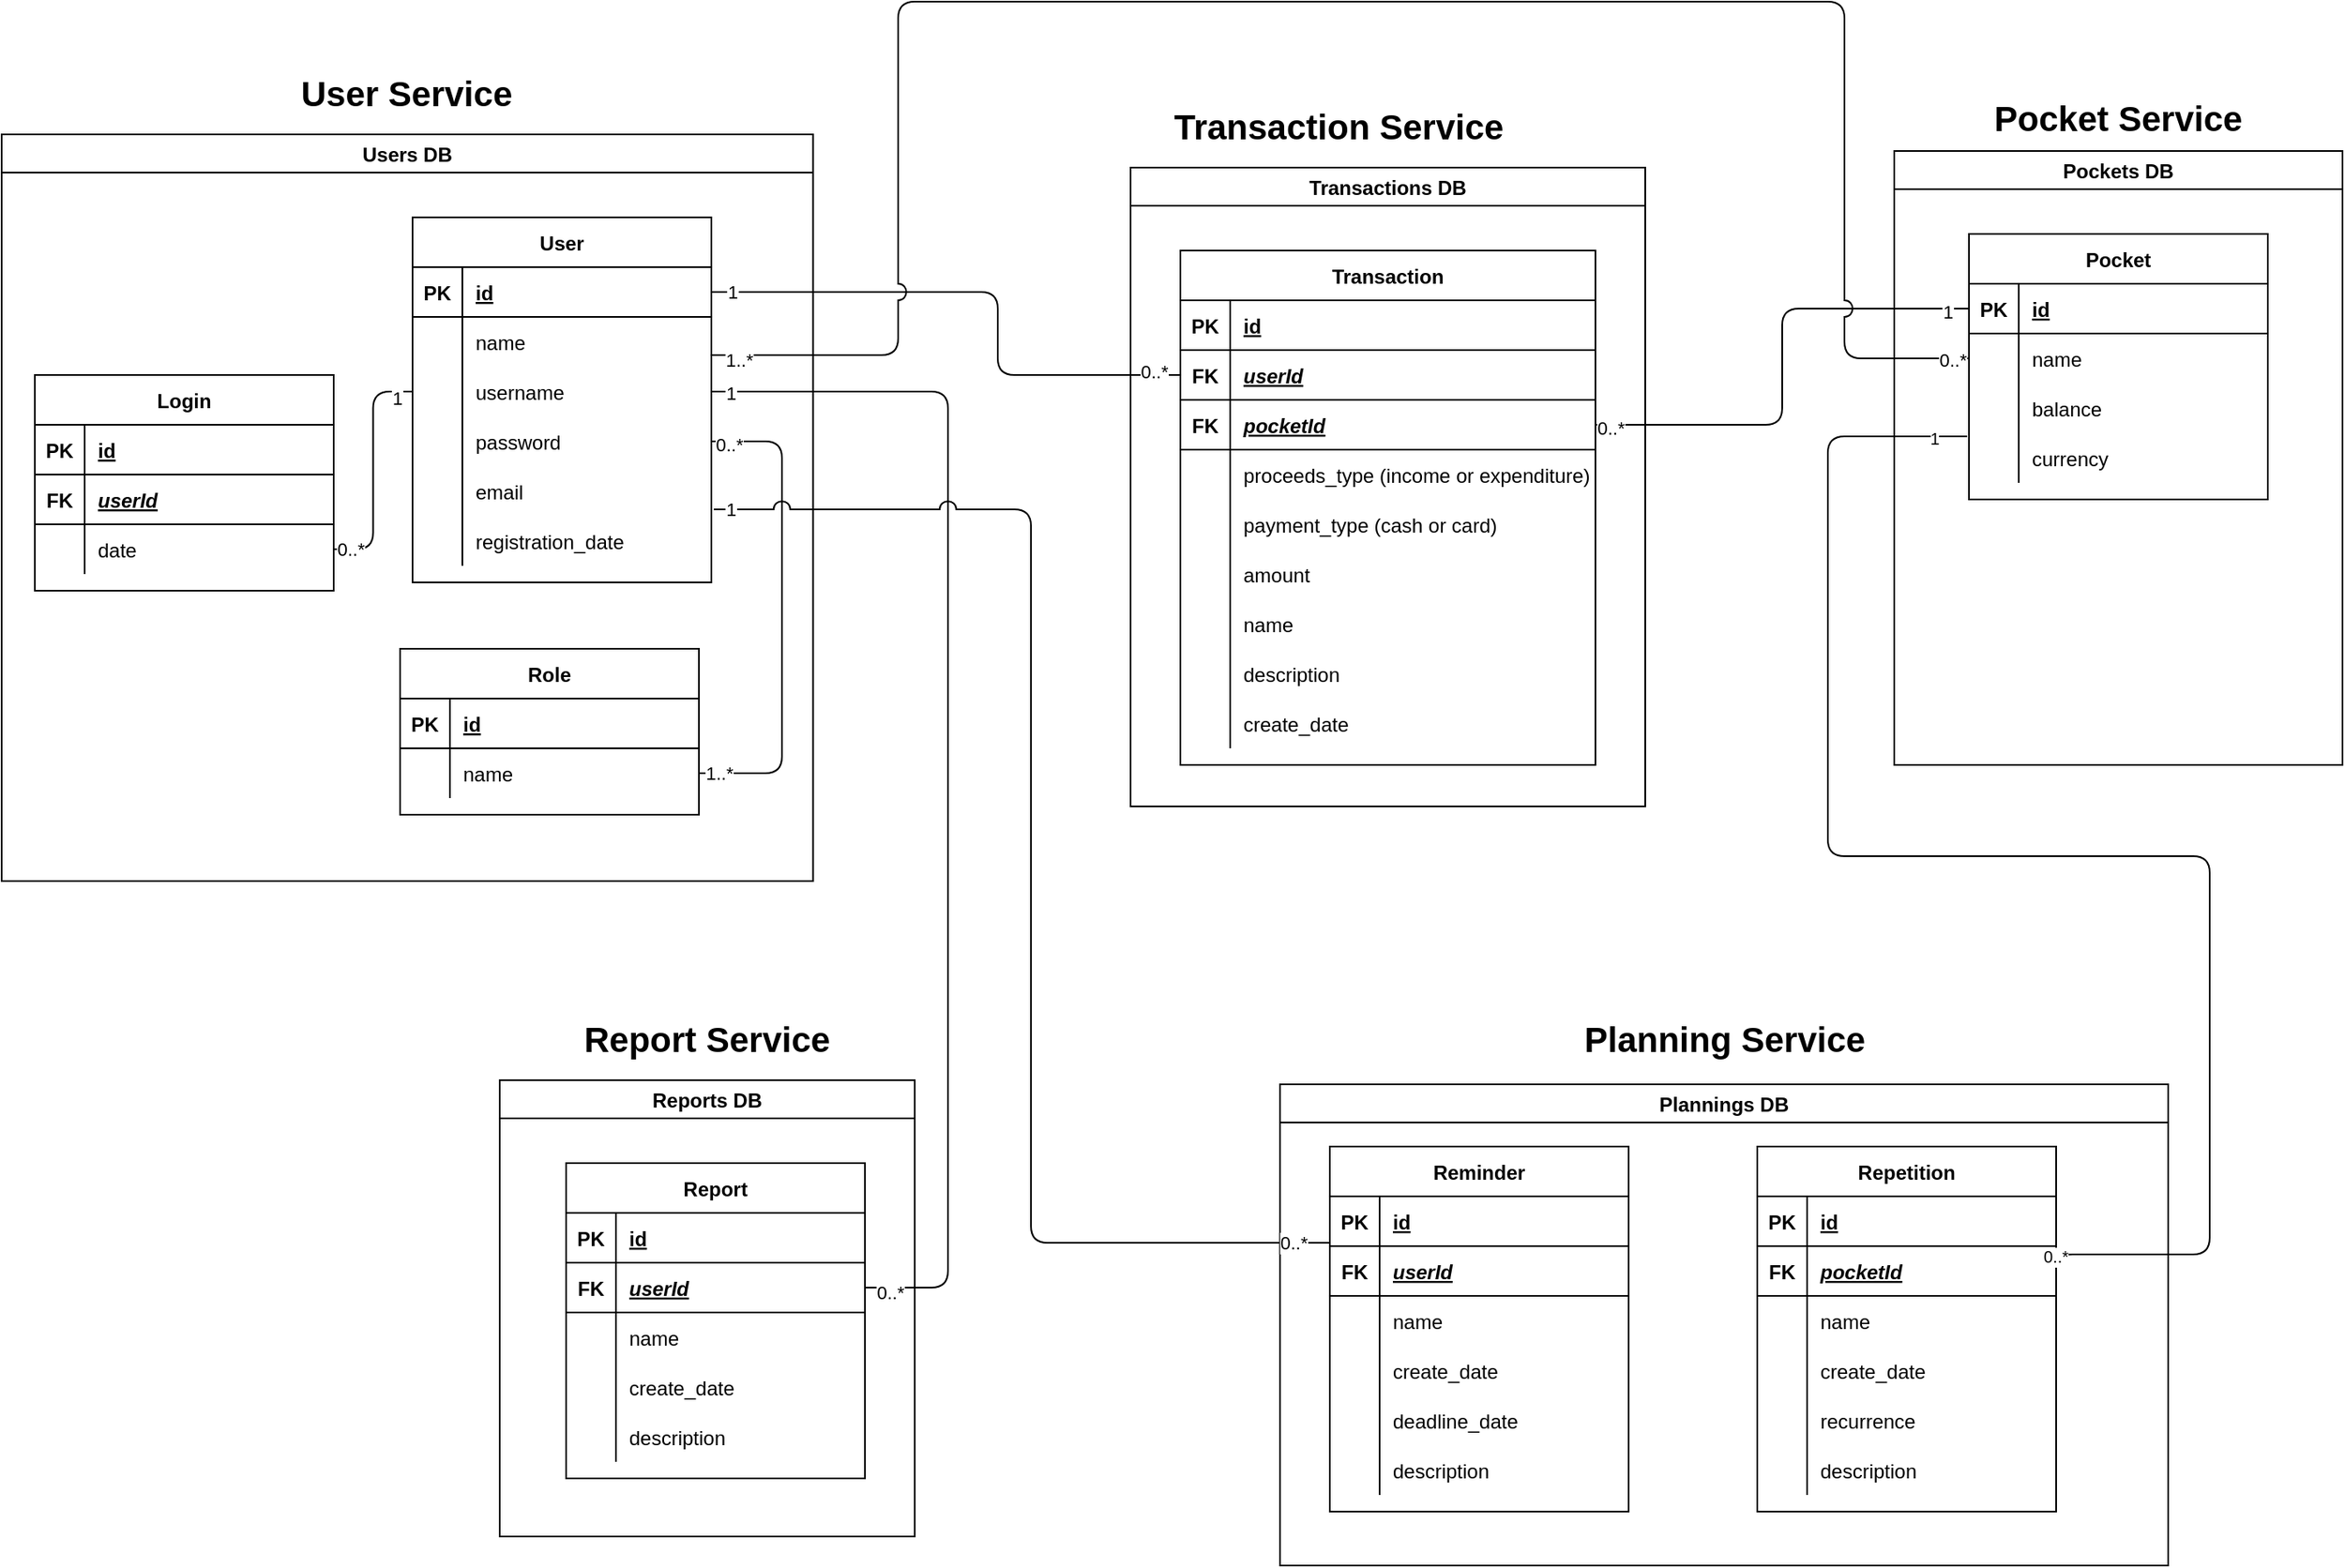 <mxfile version="14.6.13" type="device"><diagram id="Ny-H4_cbtCI6miQQvlHN" name="Page-1"><mxGraphModel dx="1422" dy="794" grid="1" gridSize="10" guides="1" tooltips="1" connect="1" arrows="1" fold="1" page="1" pageScale="1" pageWidth="1500" pageHeight="1169" math="0" shadow="0"><root><mxCell id="0"/><mxCell id="1" parent="0"/><mxCell id="x8XC72IDpbSKFg_d70Hb-109" value="Plannings DB" style="swimlane;fillColor=none;" vertex="1" parent="1"><mxGeometry x="810" y="717.5" width="535" height="290" as="geometry"/></mxCell><mxCell id="x8XC72IDpbSKFg_d70Hb-57" value="Reminder" style="shape=table;startSize=30;container=1;collapsible=1;childLayout=tableLayout;fixedRows=1;rowLines=0;fontStyle=1;align=center;resizeLast=1;flipH=1;" vertex="1" parent="x8XC72IDpbSKFg_d70Hb-109"><mxGeometry x="30" y="37.5" width="180" height="220" as="geometry"><mxRectangle x="320" y="330" width="60" height="30" as="alternateBounds"/></mxGeometry></mxCell><mxCell id="x8XC72IDpbSKFg_d70Hb-58" value="" style="shape=partialRectangle;collapsible=0;dropTarget=0;pointerEvents=0;fillColor=none;top=0;left=0;bottom=1;right=0;points=[[0,0.5],[1,0.5]];portConstraint=eastwest;" vertex="1" parent="x8XC72IDpbSKFg_d70Hb-57"><mxGeometry y="30" width="180" height="30" as="geometry"/></mxCell><mxCell id="x8XC72IDpbSKFg_d70Hb-59" value="PK" style="shape=partialRectangle;connectable=0;fillColor=none;top=0;left=0;bottom=0;right=0;fontStyle=1;overflow=hidden;" vertex="1" parent="x8XC72IDpbSKFg_d70Hb-58"><mxGeometry width="30" height="30" as="geometry"/></mxCell><mxCell id="x8XC72IDpbSKFg_d70Hb-60" value="id" style="shape=partialRectangle;connectable=0;fillColor=none;top=0;left=0;bottom=0;right=0;align=left;spacingLeft=6;fontStyle=5;overflow=hidden;" vertex="1" parent="x8XC72IDpbSKFg_d70Hb-58"><mxGeometry x="30" width="150" height="30" as="geometry"/></mxCell><mxCell id="x8XC72IDpbSKFg_d70Hb-191" value="" style="shape=partialRectangle;collapsible=0;dropTarget=0;pointerEvents=0;fillColor=none;top=0;left=0;bottom=1;right=0;points=[[0,0.5],[1,0.5]];portConstraint=eastwest;" vertex="1" parent="x8XC72IDpbSKFg_d70Hb-57"><mxGeometry y="60" width="180" height="30" as="geometry"/></mxCell><mxCell id="x8XC72IDpbSKFg_d70Hb-192" value="FK" style="shape=partialRectangle;connectable=0;fillColor=none;top=0;left=0;bottom=0;right=0;fontStyle=1;overflow=hidden;" vertex="1" parent="x8XC72IDpbSKFg_d70Hb-191"><mxGeometry width="30" height="30" as="geometry"/></mxCell><mxCell id="x8XC72IDpbSKFg_d70Hb-193" value="userId" style="shape=partialRectangle;connectable=0;fillColor=none;top=0;left=0;bottom=0;right=0;align=left;spacingLeft=6;fontStyle=7;overflow=hidden;" vertex="1" parent="x8XC72IDpbSKFg_d70Hb-191"><mxGeometry x="30" width="150" height="30" as="geometry"/></mxCell><mxCell id="x8XC72IDpbSKFg_d70Hb-61" value="" style="shape=partialRectangle;collapsible=0;dropTarget=0;pointerEvents=0;fillColor=none;top=0;left=0;bottom=0;right=0;points=[[0,0.5],[1,0.5]];portConstraint=eastwest;" vertex="1" parent="x8XC72IDpbSKFg_d70Hb-57"><mxGeometry y="90" width="180" height="30" as="geometry"/></mxCell><mxCell id="x8XC72IDpbSKFg_d70Hb-62" value="" style="shape=partialRectangle;connectable=0;fillColor=none;top=0;left=0;bottom=0;right=0;editable=1;overflow=hidden;" vertex="1" parent="x8XC72IDpbSKFg_d70Hb-61"><mxGeometry width="30" height="30" as="geometry"/></mxCell><mxCell id="x8XC72IDpbSKFg_d70Hb-63" value="name" style="shape=partialRectangle;connectable=0;fillColor=none;top=0;left=0;bottom=0;right=0;align=left;spacingLeft=6;overflow=hidden;" vertex="1" parent="x8XC72IDpbSKFg_d70Hb-61"><mxGeometry x="30" width="150" height="30" as="geometry"/></mxCell><mxCell id="x8XC72IDpbSKFg_d70Hb-64" value="" style="shape=partialRectangle;collapsible=0;dropTarget=0;pointerEvents=0;fillColor=none;top=0;left=0;bottom=0;right=0;points=[[0,0.5],[1,0.5]];portConstraint=eastwest;" vertex="1" parent="x8XC72IDpbSKFg_d70Hb-57"><mxGeometry y="120" width="180" height="30" as="geometry"/></mxCell><mxCell id="x8XC72IDpbSKFg_d70Hb-65" value="" style="shape=partialRectangle;connectable=0;fillColor=none;top=0;left=0;bottom=0;right=0;editable=1;overflow=hidden;" vertex="1" parent="x8XC72IDpbSKFg_d70Hb-64"><mxGeometry width="30" height="30" as="geometry"/></mxCell><mxCell id="x8XC72IDpbSKFg_d70Hb-66" value="create_date" style="shape=partialRectangle;connectable=0;fillColor=none;top=0;left=0;bottom=0;right=0;align=left;spacingLeft=6;overflow=hidden;" vertex="1" parent="x8XC72IDpbSKFg_d70Hb-64"><mxGeometry x="30" width="150" height="30" as="geometry"/></mxCell><mxCell id="x8XC72IDpbSKFg_d70Hb-67" value="" style="shape=partialRectangle;collapsible=0;dropTarget=0;pointerEvents=0;fillColor=none;top=0;left=0;bottom=0;right=0;points=[[0,0.5],[1,0.5]];portConstraint=eastwest;" vertex="1" parent="x8XC72IDpbSKFg_d70Hb-57"><mxGeometry y="150" width="180" height="30" as="geometry"/></mxCell><mxCell id="x8XC72IDpbSKFg_d70Hb-68" value="" style="shape=partialRectangle;connectable=0;fillColor=none;top=0;left=0;bottom=0;right=0;editable=1;overflow=hidden;" vertex="1" parent="x8XC72IDpbSKFg_d70Hb-67"><mxGeometry width="30" height="30" as="geometry"/></mxCell><mxCell id="x8XC72IDpbSKFg_d70Hb-69" value="deadline_date" style="shape=partialRectangle;connectable=0;fillColor=none;top=0;left=0;bottom=0;right=0;align=left;spacingLeft=6;overflow=hidden;" vertex="1" parent="x8XC72IDpbSKFg_d70Hb-67"><mxGeometry x="30" width="150" height="30" as="geometry"/></mxCell><mxCell id="x8XC72IDpbSKFg_d70Hb-197" value="" style="shape=partialRectangle;collapsible=0;dropTarget=0;pointerEvents=0;fillColor=none;top=0;left=0;bottom=0;right=0;points=[[0,0.5],[1,0.5]];portConstraint=eastwest;" vertex="1" parent="x8XC72IDpbSKFg_d70Hb-57"><mxGeometry y="180" width="180" height="30" as="geometry"/></mxCell><mxCell id="x8XC72IDpbSKFg_d70Hb-198" value="" style="shape=partialRectangle;connectable=0;fillColor=none;top=0;left=0;bottom=0;right=0;editable=1;overflow=hidden;" vertex="1" parent="x8XC72IDpbSKFg_d70Hb-197"><mxGeometry width="30" height="30" as="geometry"/></mxCell><mxCell id="x8XC72IDpbSKFg_d70Hb-199" value="description" style="shape=partialRectangle;connectable=0;fillColor=none;top=0;left=0;bottom=0;right=0;align=left;spacingLeft=6;overflow=hidden;" vertex="1" parent="x8XC72IDpbSKFg_d70Hb-197"><mxGeometry x="30" width="150" height="30" as="geometry"/></mxCell><mxCell id="x8XC72IDpbSKFg_d70Hb-212" value="Repetition" style="shape=table;startSize=30;container=1;collapsible=1;childLayout=tableLayout;fixedRows=1;rowLines=0;fontStyle=1;align=center;resizeLast=1;flipH=1;" vertex="1" parent="x8XC72IDpbSKFg_d70Hb-109"><mxGeometry x="287.5" y="37.5" width="180" height="220" as="geometry"><mxRectangle x="320" y="330" width="60" height="30" as="alternateBounds"/></mxGeometry></mxCell><mxCell id="x8XC72IDpbSKFg_d70Hb-213" value="" style="shape=partialRectangle;collapsible=0;dropTarget=0;pointerEvents=0;fillColor=none;top=0;left=0;bottom=1;right=0;points=[[0,0.5],[1,0.5]];portConstraint=eastwest;" vertex="1" parent="x8XC72IDpbSKFg_d70Hb-212"><mxGeometry y="30" width="180" height="30" as="geometry"/></mxCell><mxCell id="x8XC72IDpbSKFg_d70Hb-214" value="PK" style="shape=partialRectangle;connectable=0;fillColor=none;top=0;left=0;bottom=0;right=0;fontStyle=1;overflow=hidden;" vertex="1" parent="x8XC72IDpbSKFg_d70Hb-213"><mxGeometry width="30" height="30" as="geometry"/></mxCell><mxCell id="x8XC72IDpbSKFg_d70Hb-215" value="id" style="shape=partialRectangle;connectable=0;fillColor=none;top=0;left=0;bottom=0;right=0;align=left;spacingLeft=6;fontStyle=5;overflow=hidden;" vertex="1" parent="x8XC72IDpbSKFg_d70Hb-213"><mxGeometry x="30" width="150" height="30" as="geometry"/></mxCell><mxCell id="x8XC72IDpbSKFg_d70Hb-216" value="" style="shape=partialRectangle;collapsible=0;dropTarget=0;pointerEvents=0;fillColor=none;top=0;left=0;bottom=1;right=0;points=[[0,0.5],[1,0.5]];portConstraint=eastwest;" vertex="1" parent="x8XC72IDpbSKFg_d70Hb-212"><mxGeometry y="60" width="180" height="30" as="geometry"/></mxCell><mxCell id="x8XC72IDpbSKFg_d70Hb-217" value="FK" style="shape=partialRectangle;connectable=0;fillColor=none;top=0;left=0;bottom=0;right=0;fontStyle=1;overflow=hidden;" vertex="1" parent="x8XC72IDpbSKFg_d70Hb-216"><mxGeometry width="30" height="30" as="geometry"/></mxCell><mxCell id="x8XC72IDpbSKFg_d70Hb-218" value="pocketId" style="shape=partialRectangle;connectable=0;fillColor=none;top=0;left=0;bottom=0;right=0;align=left;spacingLeft=6;fontStyle=7;overflow=hidden;" vertex="1" parent="x8XC72IDpbSKFg_d70Hb-216"><mxGeometry x="30" width="150" height="30" as="geometry"/></mxCell><mxCell id="x8XC72IDpbSKFg_d70Hb-219" value="" style="shape=partialRectangle;collapsible=0;dropTarget=0;pointerEvents=0;fillColor=none;top=0;left=0;bottom=0;right=0;points=[[0,0.5],[1,0.5]];portConstraint=eastwest;" vertex="1" parent="x8XC72IDpbSKFg_d70Hb-212"><mxGeometry y="90" width="180" height="30" as="geometry"/></mxCell><mxCell id="x8XC72IDpbSKFg_d70Hb-220" value="" style="shape=partialRectangle;connectable=0;fillColor=none;top=0;left=0;bottom=0;right=0;editable=1;overflow=hidden;" vertex="1" parent="x8XC72IDpbSKFg_d70Hb-219"><mxGeometry width="30" height="30" as="geometry"/></mxCell><mxCell id="x8XC72IDpbSKFg_d70Hb-221" value="name" style="shape=partialRectangle;connectable=0;fillColor=none;top=0;left=0;bottom=0;right=0;align=left;spacingLeft=6;overflow=hidden;" vertex="1" parent="x8XC72IDpbSKFg_d70Hb-219"><mxGeometry x="30" width="150" height="30" as="geometry"/></mxCell><mxCell id="x8XC72IDpbSKFg_d70Hb-222" value="" style="shape=partialRectangle;collapsible=0;dropTarget=0;pointerEvents=0;fillColor=none;top=0;left=0;bottom=0;right=0;points=[[0,0.5],[1,0.5]];portConstraint=eastwest;" vertex="1" parent="x8XC72IDpbSKFg_d70Hb-212"><mxGeometry y="120" width="180" height="30" as="geometry"/></mxCell><mxCell id="x8XC72IDpbSKFg_d70Hb-223" value="" style="shape=partialRectangle;connectable=0;fillColor=none;top=0;left=0;bottom=0;right=0;editable=1;overflow=hidden;" vertex="1" parent="x8XC72IDpbSKFg_d70Hb-222"><mxGeometry width="30" height="30" as="geometry"/></mxCell><mxCell id="x8XC72IDpbSKFg_d70Hb-224" value="create_date" style="shape=partialRectangle;connectable=0;fillColor=none;top=0;left=0;bottom=0;right=0;align=left;spacingLeft=6;overflow=hidden;" vertex="1" parent="x8XC72IDpbSKFg_d70Hb-222"><mxGeometry x="30" width="150" height="30" as="geometry"/></mxCell><mxCell id="x8XC72IDpbSKFg_d70Hb-225" value="" style="shape=partialRectangle;collapsible=0;dropTarget=0;pointerEvents=0;fillColor=none;top=0;left=0;bottom=0;right=0;points=[[0,0.5],[1,0.5]];portConstraint=eastwest;" vertex="1" parent="x8XC72IDpbSKFg_d70Hb-212"><mxGeometry y="150" width="180" height="30" as="geometry"/></mxCell><mxCell id="x8XC72IDpbSKFg_d70Hb-226" value="" style="shape=partialRectangle;connectable=0;fillColor=none;top=0;left=0;bottom=0;right=0;editable=1;overflow=hidden;" vertex="1" parent="x8XC72IDpbSKFg_d70Hb-225"><mxGeometry width="30" height="30" as="geometry"/></mxCell><mxCell id="x8XC72IDpbSKFg_d70Hb-227" value="recurrence" style="shape=partialRectangle;connectable=0;fillColor=none;top=0;left=0;bottom=0;right=0;align=left;spacingLeft=6;overflow=hidden;" vertex="1" parent="x8XC72IDpbSKFg_d70Hb-225"><mxGeometry x="30" width="150" height="30" as="geometry"/></mxCell><mxCell id="x8XC72IDpbSKFg_d70Hb-228" value="" style="shape=partialRectangle;collapsible=0;dropTarget=0;pointerEvents=0;fillColor=none;top=0;left=0;bottom=0;right=0;points=[[0,0.5],[1,0.5]];portConstraint=eastwest;" vertex="1" parent="x8XC72IDpbSKFg_d70Hb-212"><mxGeometry y="180" width="180" height="30" as="geometry"/></mxCell><mxCell id="x8XC72IDpbSKFg_d70Hb-229" value="" style="shape=partialRectangle;connectable=0;fillColor=none;top=0;left=0;bottom=0;right=0;editable=1;overflow=hidden;" vertex="1" parent="x8XC72IDpbSKFg_d70Hb-228"><mxGeometry width="30" height="30" as="geometry"/></mxCell><mxCell id="x8XC72IDpbSKFg_d70Hb-230" value="description" style="shape=partialRectangle;connectable=0;fillColor=none;top=0;left=0;bottom=0;right=0;align=left;spacingLeft=6;overflow=hidden;" vertex="1" parent="x8XC72IDpbSKFg_d70Hb-228"><mxGeometry x="30" width="150" height="30" as="geometry"/></mxCell><mxCell id="x8XC72IDpbSKFg_d70Hb-108" value="Reports DB" style="swimlane;fillColor=none;" vertex="1" parent="1"><mxGeometry x="340" y="715" width="250" height="275" as="geometry"/></mxCell><mxCell id="x8XC72IDpbSKFg_d70Hb-107" value="Users DB" style="swimlane;startSize=23;swimlaneFillColor=none;fillColor=none;" vertex="1" parent="1"><mxGeometry x="40" y="145" width="488.75" height="450" as="geometry"/></mxCell><mxCell id="x8XC72IDpbSKFg_d70Hb-136" value="Role" style="shape=table;startSize=30;container=1;collapsible=1;childLayout=tableLayout;fixedRows=1;rowLines=0;fontStyle=1;align=center;resizeLast=1;flipH=1;" vertex="1" parent="x8XC72IDpbSKFg_d70Hb-107"><mxGeometry x="240" y="310" width="180" height="100" as="geometry"><mxRectangle x="320" y="330" width="60" height="30" as="alternateBounds"/></mxGeometry></mxCell><mxCell id="x8XC72IDpbSKFg_d70Hb-137" value="" style="shape=partialRectangle;collapsible=0;dropTarget=0;pointerEvents=0;fillColor=none;top=0;left=0;bottom=1;right=0;points=[[0,0.5],[1,0.5]];portConstraint=eastwest;" vertex="1" parent="x8XC72IDpbSKFg_d70Hb-136"><mxGeometry y="30" width="180" height="30" as="geometry"/></mxCell><mxCell id="x8XC72IDpbSKFg_d70Hb-138" value="PK" style="shape=partialRectangle;connectable=0;fillColor=none;top=0;left=0;bottom=0;right=0;fontStyle=1;overflow=hidden;" vertex="1" parent="x8XC72IDpbSKFg_d70Hb-137"><mxGeometry width="30" height="30" as="geometry"/></mxCell><mxCell id="x8XC72IDpbSKFg_d70Hb-139" value="id" style="shape=partialRectangle;connectable=0;fillColor=none;top=0;left=0;bottom=0;right=0;align=left;spacingLeft=6;fontStyle=5;overflow=hidden;" vertex="1" parent="x8XC72IDpbSKFg_d70Hb-137"><mxGeometry x="30" width="150" height="30" as="geometry"/></mxCell><mxCell id="x8XC72IDpbSKFg_d70Hb-140" value="" style="shape=partialRectangle;collapsible=0;dropTarget=0;pointerEvents=0;fillColor=none;top=0;left=0;bottom=0;right=0;points=[[0,0.5],[1,0.5]];portConstraint=eastwest;" vertex="1" parent="x8XC72IDpbSKFg_d70Hb-136"><mxGeometry y="60" width="180" height="30" as="geometry"/></mxCell><mxCell id="x8XC72IDpbSKFg_d70Hb-141" value="" style="shape=partialRectangle;connectable=0;fillColor=none;top=0;left=0;bottom=0;right=0;editable=1;overflow=hidden;" vertex="1" parent="x8XC72IDpbSKFg_d70Hb-140"><mxGeometry width="30" height="30" as="geometry"/></mxCell><mxCell id="x8XC72IDpbSKFg_d70Hb-142" value="name" style="shape=partialRectangle;connectable=0;fillColor=none;top=0;left=0;bottom=0;right=0;align=left;spacingLeft=6;overflow=hidden;" vertex="1" parent="x8XC72IDpbSKFg_d70Hb-140"><mxGeometry x="30" width="150" height="30" as="geometry"/></mxCell><mxCell id="x8XC72IDpbSKFg_d70Hb-174" value="Login" style="shape=table;startSize=30;container=1;collapsible=1;childLayout=tableLayout;fixedRows=1;rowLines=0;fontStyle=1;align=center;resizeLast=1;flipH=1;" vertex="1" parent="x8XC72IDpbSKFg_d70Hb-107"><mxGeometry x="20" y="145" width="180" height="130" as="geometry"><mxRectangle x="320" y="330" width="60" height="30" as="alternateBounds"/></mxGeometry></mxCell><mxCell id="x8XC72IDpbSKFg_d70Hb-175" value="" style="shape=partialRectangle;collapsible=0;dropTarget=0;pointerEvents=0;fillColor=none;top=0;left=0;bottom=1;right=0;points=[[0,0.5],[1,0.5]];portConstraint=eastwest;" vertex="1" parent="x8XC72IDpbSKFg_d70Hb-174"><mxGeometry y="30" width="180" height="30" as="geometry"/></mxCell><mxCell id="x8XC72IDpbSKFg_d70Hb-176" value="PK" style="shape=partialRectangle;connectable=0;fillColor=none;top=0;left=0;bottom=0;right=0;fontStyle=1;overflow=hidden;" vertex="1" parent="x8XC72IDpbSKFg_d70Hb-175"><mxGeometry width="30" height="30" as="geometry"/></mxCell><mxCell id="x8XC72IDpbSKFg_d70Hb-177" value="id" style="shape=partialRectangle;connectable=0;fillColor=none;top=0;left=0;bottom=0;right=0;align=left;spacingLeft=6;fontStyle=5;overflow=hidden;" vertex="1" parent="x8XC72IDpbSKFg_d70Hb-175"><mxGeometry x="30" width="150" height="30" as="geometry"/></mxCell><mxCell id="x8XC72IDpbSKFg_d70Hb-184" style="shape=partialRectangle;collapsible=0;dropTarget=0;pointerEvents=0;fillColor=none;top=0;left=0;bottom=1;right=0;points=[[0,0.5],[1,0.5]];portConstraint=eastwest;" vertex="1" parent="x8XC72IDpbSKFg_d70Hb-174"><mxGeometry y="60" width="180" height="30" as="geometry"/></mxCell><mxCell id="x8XC72IDpbSKFg_d70Hb-185" value="FK" style="shape=partialRectangle;connectable=0;fillColor=none;top=0;left=0;bottom=0;right=0;fontStyle=1;overflow=hidden;" vertex="1" parent="x8XC72IDpbSKFg_d70Hb-184"><mxGeometry width="30" height="30" as="geometry"/></mxCell><mxCell id="x8XC72IDpbSKFg_d70Hb-186" value="userId" style="shape=partialRectangle;connectable=0;fillColor=none;top=0;left=0;bottom=0;right=0;align=left;spacingLeft=6;fontStyle=7;overflow=hidden;" vertex="1" parent="x8XC72IDpbSKFg_d70Hb-184"><mxGeometry x="30" width="150" height="30" as="geometry"/></mxCell><mxCell id="x8XC72IDpbSKFg_d70Hb-178" value="" style="shape=partialRectangle;collapsible=0;dropTarget=0;pointerEvents=0;fillColor=none;top=0;left=0;bottom=0;right=0;points=[[0,0.5],[1,0.5]];portConstraint=eastwest;" vertex="1" parent="x8XC72IDpbSKFg_d70Hb-174"><mxGeometry y="90" width="180" height="30" as="geometry"/></mxCell><mxCell id="x8XC72IDpbSKFg_d70Hb-179" value="" style="shape=partialRectangle;connectable=0;fillColor=none;top=0;left=0;bottom=0;right=0;editable=1;overflow=hidden;" vertex="1" parent="x8XC72IDpbSKFg_d70Hb-178"><mxGeometry width="30" height="30" as="geometry"/></mxCell><mxCell id="x8XC72IDpbSKFg_d70Hb-180" value="date" style="shape=partialRectangle;connectable=0;fillColor=none;top=0;left=0;bottom=0;right=0;align=left;spacingLeft=6;overflow=hidden;" vertex="1" parent="x8XC72IDpbSKFg_d70Hb-178"><mxGeometry x="30" width="150" height="30" as="geometry"/></mxCell><mxCell id="x8XC72IDpbSKFg_d70Hb-106" value="Pockets DB" style="swimlane;fillColor=none;" vertex="1" parent="1"><mxGeometry x="1180" y="155" width="270" height="370" as="geometry"/></mxCell><mxCell id="x8XC72IDpbSKFg_d70Hb-105" value="Transactions DB" style="swimlane;fillColor=none;" vertex="1" parent="1"><mxGeometry x="720" y="165" width="310" height="385" as="geometry"/></mxCell><mxCell id="x8XC72IDpbSKFg_d70Hb-1" value="User" style="shape=table;startSize=30;container=1;collapsible=1;childLayout=tableLayout;fixedRows=1;rowLines=0;fontStyle=1;align=center;resizeLast=1;flipH=1;" vertex="1" parent="1"><mxGeometry x="287.5" y="195" width="180" height="220" as="geometry"><mxRectangle x="320" y="330" width="60" height="30" as="alternateBounds"/></mxGeometry></mxCell><mxCell id="x8XC72IDpbSKFg_d70Hb-2" value="" style="shape=partialRectangle;collapsible=0;dropTarget=0;pointerEvents=0;fillColor=none;top=0;left=0;bottom=1;right=0;points=[[0,0.5],[1,0.5]];portConstraint=eastwest;" vertex="1" parent="x8XC72IDpbSKFg_d70Hb-1"><mxGeometry y="30" width="180" height="30" as="geometry"/></mxCell><mxCell id="x8XC72IDpbSKFg_d70Hb-3" value="PK" style="shape=partialRectangle;connectable=0;fillColor=none;top=0;left=0;bottom=0;right=0;fontStyle=1;overflow=hidden;" vertex="1" parent="x8XC72IDpbSKFg_d70Hb-2"><mxGeometry width="30" height="30" as="geometry"/></mxCell><mxCell id="x8XC72IDpbSKFg_d70Hb-4" value="id" style="shape=partialRectangle;connectable=0;fillColor=none;top=0;left=0;bottom=0;right=0;align=left;spacingLeft=6;fontStyle=5;overflow=hidden;" vertex="1" parent="x8XC72IDpbSKFg_d70Hb-2"><mxGeometry x="30" width="150" height="30" as="geometry"/></mxCell><mxCell id="x8XC72IDpbSKFg_d70Hb-5" value="" style="shape=partialRectangle;collapsible=0;dropTarget=0;pointerEvents=0;fillColor=none;top=0;left=0;bottom=0;right=0;points=[[0,0.5],[1,0.5]];portConstraint=eastwest;" vertex="1" parent="x8XC72IDpbSKFg_d70Hb-1"><mxGeometry y="60" width="180" height="30" as="geometry"/></mxCell><mxCell id="x8XC72IDpbSKFg_d70Hb-6" value="" style="shape=partialRectangle;connectable=0;fillColor=none;top=0;left=0;bottom=0;right=0;editable=1;overflow=hidden;" vertex="1" parent="x8XC72IDpbSKFg_d70Hb-5"><mxGeometry width="30" height="30" as="geometry"/></mxCell><mxCell id="x8XC72IDpbSKFg_d70Hb-7" value="name" style="shape=partialRectangle;connectable=0;fillColor=none;top=0;left=0;bottom=0;right=0;align=left;spacingLeft=6;overflow=hidden;" vertex="1" parent="x8XC72IDpbSKFg_d70Hb-5"><mxGeometry x="30" width="150" height="30" as="geometry"/></mxCell><mxCell id="x8XC72IDpbSKFg_d70Hb-8" value="" style="shape=partialRectangle;collapsible=0;dropTarget=0;pointerEvents=0;fillColor=none;top=0;left=0;bottom=0;right=0;points=[[0,0.5],[1,0.5]];portConstraint=eastwest;" vertex="1" parent="x8XC72IDpbSKFg_d70Hb-1"><mxGeometry y="90" width="180" height="30" as="geometry"/></mxCell><mxCell id="x8XC72IDpbSKFg_d70Hb-9" value="" style="shape=partialRectangle;connectable=0;fillColor=none;top=0;left=0;bottom=0;right=0;editable=1;overflow=hidden;" vertex="1" parent="x8XC72IDpbSKFg_d70Hb-8"><mxGeometry width="30" height="30" as="geometry"/></mxCell><mxCell id="x8XC72IDpbSKFg_d70Hb-10" value="username" style="shape=partialRectangle;connectable=0;fillColor=none;top=0;left=0;bottom=0;right=0;align=left;spacingLeft=6;overflow=hidden;" vertex="1" parent="x8XC72IDpbSKFg_d70Hb-8"><mxGeometry x="30" width="150" height="30" as="geometry"/></mxCell><mxCell id="x8XC72IDpbSKFg_d70Hb-11" value="" style="shape=partialRectangle;collapsible=0;dropTarget=0;pointerEvents=0;fillColor=none;top=0;left=0;bottom=0;right=0;points=[[0,0.5],[1,0.5]];portConstraint=eastwest;" vertex="1" parent="x8XC72IDpbSKFg_d70Hb-1"><mxGeometry y="120" width="180" height="30" as="geometry"/></mxCell><mxCell id="x8XC72IDpbSKFg_d70Hb-12" value="" style="shape=partialRectangle;connectable=0;fillColor=none;top=0;left=0;bottom=0;right=0;editable=1;overflow=hidden;" vertex="1" parent="x8XC72IDpbSKFg_d70Hb-11"><mxGeometry width="30" height="30" as="geometry"/></mxCell><mxCell id="x8XC72IDpbSKFg_d70Hb-13" value="password" style="shape=partialRectangle;connectable=0;fillColor=none;top=0;left=0;bottom=0;right=0;align=left;spacingLeft=6;overflow=hidden;" vertex="1" parent="x8XC72IDpbSKFg_d70Hb-11"><mxGeometry x="30" width="150" height="30" as="geometry"/></mxCell><mxCell id="x8XC72IDpbSKFg_d70Hb-110" value="" style="shape=partialRectangle;collapsible=0;dropTarget=0;pointerEvents=0;fillColor=none;top=0;left=0;bottom=0;right=0;points=[[0,0.5],[1,0.5]];portConstraint=eastwest;" vertex="1" parent="x8XC72IDpbSKFg_d70Hb-1"><mxGeometry y="150" width="180" height="30" as="geometry"/></mxCell><mxCell id="x8XC72IDpbSKFg_d70Hb-111" value="" style="shape=partialRectangle;connectable=0;fillColor=none;top=0;left=0;bottom=0;right=0;editable=1;overflow=hidden;" vertex="1" parent="x8XC72IDpbSKFg_d70Hb-110"><mxGeometry width="30" height="30" as="geometry"/></mxCell><mxCell id="x8XC72IDpbSKFg_d70Hb-112" value="email" style="shape=partialRectangle;connectable=0;fillColor=none;top=0;left=0;bottom=0;right=0;align=left;spacingLeft=6;overflow=hidden;" vertex="1" parent="x8XC72IDpbSKFg_d70Hb-110"><mxGeometry x="30" width="150" height="30" as="geometry"/></mxCell><mxCell id="x8XC72IDpbSKFg_d70Hb-181" value="" style="shape=partialRectangle;collapsible=0;dropTarget=0;pointerEvents=0;fillColor=none;top=0;left=0;bottom=0;right=0;points=[[0,0.5],[1,0.5]];portConstraint=eastwest;" vertex="1" parent="x8XC72IDpbSKFg_d70Hb-1"><mxGeometry y="180" width="180" height="30" as="geometry"/></mxCell><mxCell id="x8XC72IDpbSKFg_d70Hb-182" value="" style="shape=partialRectangle;connectable=0;fillColor=none;top=0;left=0;bottom=0;right=0;editable=1;overflow=hidden;" vertex="1" parent="x8XC72IDpbSKFg_d70Hb-181"><mxGeometry width="30" height="30" as="geometry"/></mxCell><mxCell id="x8XC72IDpbSKFg_d70Hb-183" value="registration_date" style="shape=partialRectangle;connectable=0;fillColor=none;top=0;left=0;bottom=0;right=0;align=left;spacingLeft=6;overflow=hidden;" vertex="1" parent="x8XC72IDpbSKFg_d70Hb-181"><mxGeometry x="30" width="150" height="30" as="geometry"/></mxCell><mxCell id="x8XC72IDpbSKFg_d70Hb-14" value="&lt;b&gt;&lt;font style=&quot;font-size: 21px&quot;&gt;User Service&lt;/font&gt;&lt;/b&gt;" style="text;html=1;strokeColor=none;fillColor=none;align=center;verticalAlign=middle;whiteSpace=wrap;rounded=0;" vertex="1" parent="1"><mxGeometry x="199.38" y="110" width="170" height="20" as="geometry"/></mxCell><mxCell id="x8XC72IDpbSKFg_d70Hb-15" value="Transaction" style="shape=table;startSize=30;container=1;collapsible=1;childLayout=tableLayout;fixedRows=1;rowLines=0;fontStyle=1;align=center;resizeLast=1;flipH=1;" vertex="1" parent="1"><mxGeometry x="750" y="215" width="250" height="310" as="geometry"><mxRectangle x="320" y="330" width="60" height="30" as="alternateBounds"/></mxGeometry></mxCell><mxCell id="x8XC72IDpbSKFg_d70Hb-16" value="" style="shape=partialRectangle;collapsible=0;dropTarget=0;pointerEvents=0;fillColor=none;top=0;left=0;bottom=1;right=0;points=[[0,0.5],[1,0.5]];portConstraint=eastwest;" vertex="1" parent="x8XC72IDpbSKFg_d70Hb-15"><mxGeometry y="30" width="250" height="30" as="geometry"/></mxCell><mxCell id="x8XC72IDpbSKFg_d70Hb-17" value="PK" style="shape=partialRectangle;connectable=0;fillColor=none;top=0;left=0;bottom=0;right=0;fontStyle=1;overflow=hidden;" vertex="1" parent="x8XC72IDpbSKFg_d70Hb-16"><mxGeometry width="30" height="30" as="geometry"/></mxCell><mxCell id="x8XC72IDpbSKFg_d70Hb-18" value="id" style="shape=partialRectangle;connectable=0;fillColor=none;top=0;left=0;bottom=0;right=0;align=left;spacingLeft=6;fontStyle=5;overflow=hidden;" vertex="1" parent="x8XC72IDpbSKFg_d70Hb-16"><mxGeometry x="30" width="220" height="30" as="geometry"/></mxCell><mxCell id="x8XC72IDpbSKFg_d70Hb-89" style="shape=partialRectangle;collapsible=0;dropTarget=0;pointerEvents=0;fillColor=none;top=0;left=0;bottom=1;right=0;points=[[0,0.5],[1,0.5]];portConstraint=eastwest;" vertex="1" parent="x8XC72IDpbSKFg_d70Hb-15"><mxGeometry y="60" width="250" height="30" as="geometry"/></mxCell><mxCell id="x8XC72IDpbSKFg_d70Hb-90" value="FK" style="shape=partialRectangle;connectable=0;fillColor=none;top=0;left=0;bottom=0;right=0;fontStyle=1;overflow=hidden;" vertex="1" parent="x8XC72IDpbSKFg_d70Hb-89"><mxGeometry width="30" height="30" as="geometry"/></mxCell><mxCell id="x8XC72IDpbSKFg_d70Hb-91" value="userId" style="shape=partialRectangle;connectable=0;fillColor=none;top=0;left=0;bottom=0;right=0;align=left;spacingLeft=6;fontStyle=7;overflow=hidden;" vertex="1" parent="x8XC72IDpbSKFg_d70Hb-89"><mxGeometry x="30" width="220" height="30" as="geometry"/></mxCell><mxCell id="x8XC72IDpbSKFg_d70Hb-98" style="shape=partialRectangle;collapsible=0;dropTarget=0;pointerEvents=0;fillColor=none;top=0;left=0;bottom=1;right=0;points=[[0,0.5],[1,0.5]];portConstraint=eastwest;" vertex="1" parent="x8XC72IDpbSKFg_d70Hb-15"><mxGeometry y="90" width="250" height="30" as="geometry"/></mxCell><mxCell id="x8XC72IDpbSKFg_d70Hb-99" value="FK" style="shape=partialRectangle;connectable=0;fillColor=none;top=0;left=0;bottom=0;right=0;fontStyle=1;overflow=hidden;" vertex="1" parent="x8XC72IDpbSKFg_d70Hb-98"><mxGeometry width="30" height="30" as="geometry"/></mxCell><mxCell id="x8XC72IDpbSKFg_d70Hb-100" value="pocketId" style="shape=partialRectangle;connectable=0;fillColor=none;top=0;left=0;bottom=0;right=0;align=left;spacingLeft=6;fontStyle=7;overflow=hidden;" vertex="1" parent="x8XC72IDpbSKFg_d70Hb-98"><mxGeometry x="30" width="220" height="30" as="geometry"/></mxCell><mxCell id="x8XC72IDpbSKFg_d70Hb-19" value="" style="shape=partialRectangle;collapsible=0;dropTarget=0;pointerEvents=0;fillColor=none;top=0;left=0;bottom=0;right=0;points=[[0,0.5],[1,0.5]];portConstraint=eastwest;" vertex="1" parent="x8XC72IDpbSKFg_d70Hb-15"><mxGeometry y="120" width="250" height="30" as="geometry"/></mxCell><mxCell id="x8XC72IDpbSKFg_d70Hb-20" value="" style="shape=partialRectangle;connectable=0;fillColor=none;top=0;left=0;bottom=0;right=0;editable=1;overflow=hidden;" vertex="1" parent="x8XC72IDpbSKFg_d70Hb-19"><mxGeometry width="30" height="30" as="geometry"/></mxCell><mxCell id="x8XC72IDpbSKFg_d70Hb-21" value="proceeds_type (income or expenditure)" style="shape=partialRectangle;connectable=0;fillColor=none;top=0;left=0;bottom=0;right=0;align=left;spacingLeft=6;overflow=hidden;fontStyle=0" vertex="1" parent="x8XC72IDpbSKFg_d70Hb-19"><mxGeometry x="30" width="220" height="30" as="geometry"/></mxCell><mxCell id="x8XC72IDpbSKFg_d70Hb-209" value="" style="shape=partialRectangle;collapsible=0;dropTarget=0;pointerEvents=0;fillColor=none;top=0;left=0;bottom=0;right=0;points=[[0,0.5],[1,0.5]];portConstraint=eastwest;" vertex="1" parent="x8XC72IDpbSKFg_d70Hb-15"><mxGeometry y="150" width="250" height="30" as="geometry"/></mxCell><mxCell id="x8XC72IDpbSKFg_d70Hb-210" value="" style="shape=partialRectangle;connectable=0;fillColor=none;top=0;left=0;bottom=0;right=0;editable=1;overflow=hidden;" vertex="1" parent="x8XC72IDpbSKFg_d70Hb-209"><mxGeometry width="30" height="30" as="geometry"/></mxCell><mxCell id="x8XC72IDpbSKFg_d70Hb-211" value="payment_type (cash or card)" style="shape=partialRectangle;connectable=0;fillColor=none;top=0;left=0;bottom=0;right=0;align=left;spacingLeft=6;overflow=hidden;fontStyle=0" vertex="1" parent="x8XC72IDpbSKFg_d70Hb-209"><mxGeometry x="30" width="220" height="30" as="geometry"/></mxCell><mxCell id="x8XC72IDpbSKFg_d70Hb-22" value="" style="shape=partialRectangle;collapsible=0;dropTarget=0;pointerEvents=0;fillColor=none;top=0;left=0;bottom=0;right=0;points=[[0,0.5],[1,0.5]];portConstraint=eastwest;" vertex="1" parent="x8XC72IDpbSKFg_d70Hb-15"><mxGeometry y="180" width="250" height="30" as="geometry"/></mxCell><mxCell id="x8XC72IDpbSKFg_d70Hb-23" value="" style="shape=partialRectangle;connectable=0;fillColor=none;top=0;left=0;bottom=0;right=0;editable=1;overflow=hidden;" vertex="1" parent="x8XC72IDpbSKFg_d70Hb-22"><mxGeometry width="30" height="30" as="geometry"/></mxCell><mxCell id="x8XC72IDpbSKFg_d70Hb-24" value="amount" style="shape=partialRectangle;connectable=0;fillColor=none;top=0;left=0;bottom=0;right=0;align=left;spacingLeft=6;overflow=hidden;" vertex="1" parent="x8XC72IDpbSKFg_d70Hb-22"><mxGeometry x="30" width="220" height="30" as="geometry"/></mxCell><mxCell id="x8XC72IDpbSKFg_d70Hb-25" value="" style="shape=partialRectangle;collapsible=0;dropTarget=0;pointerEvents=0;fillColor=none;top=0;left=0;bottom=0;right=0;points=[[0,0.5],[1,0.5]];portConstraint=eastwest;" vertex="1" parent="x8XC72IDpbSKFg_d70Hb-15"><mxGeometry y="210" width="250" height="30" as="geometry"/></mxCell><mxCell id="x8XC72IDpbSKFg_d70Hb-26" value="" style="shape=partialRectangle;connectable=0;fillColor=none;top=0;left=0;bottom=0;right=0;editable=1;overflow=hidden;" vertex="1" parent="x8XC72IDpbSKFg_d70Hb-25"><mxGeometry width="30" height="30" as="geometry"/></mxCell><mxCell id="x8XC72IDpbSKFg_d70Hb-27" value="name" style="shape=partialRectangle;connectable=0;fillColor=none;top=0;left=0;bottom=0;right=0;align=left;spacingLeft=6;overflow=hidden;" vertex="1" parent="x8XC72IDpbSKFg_d70Hb-25"><mxGeometry x="30" width="220" height="30" as="geometry"/></mxCell><mxCell id="x8XC72IDpbSKFg_d70Hb-101" value="" style="shape=partialRectangle;collapsible=0;dropTarget=0;pointerEvents=0;fillColor=none;top=0;left=0;bottom=0;right=0;points=[[0,0.5],[1,0.5]];portConstraint=eastwest;" vertex="1" parent="x8XC72IDpbSKFg_d70Hb-15"><mxGeometry y="240" width="250" height="30" as="geometry"/></mxCell><mxCell id="x8XC72IDpbSKFg_d70Hb-102" value="" style="shape=partialRectangle;connectable=0;fillColor=none;top=0;left=0;bottom=0;right=0;editable=1;overflow=hidden;" vertex="1" parent="x8XC72IDpbSKFg_d70Hb-101"><mxGeometry width="30" height="30" as="geometry"/></mxCell><mxCell id="x8XC72IDpbSKFg_d70Hb-103" value="description" style="shape=partialRectangle;connectable=0;fillColor=none;top=0;left=0;bottom=0;right=0;align=left;spacingLeft=6;overflow=hidden;" vertex="1" parent="x8XC72IDpbSKFg_d70Hb-101"><mxGeometry x="30" width="220" height="30" as="geometry"/></mxCell><mxCell id="x8XC72IDpbSKFg_d70Hb-77" value="" style="shape=partialRectangle;collapsible=0;dropTarget=0;pointerEvents=0;fillColor=none;top=0;left=0;bottom=0;right=0;points=[[0,0.5],[1,0.5]];portConstraint=eastwest;" vertex="1" parent="x8XC72IDpbSKFg_d70Hb-15"><mxGeometry y="270" width="250" height="30" as="geometry"/></mxCell><mxCell id="x8XC72IDpbSKFg_d70Hb-78" value="" style="shape=partialRectangle;connectable=0;fillColor=none;top=0;left=0;bottom=0;right=0;editable=1;overflow=hidden;" vertex="1" parent="x8XC72IDpbSKFg_d70Hb-77"><mxGeometry width="30" height="30" as="geometry"/></mxCell><mxCell id="x8XC72IDpbSKFg_d70Hb-79" value="create_date" style="shape=partialRectangle;connectable=0;fillColor=none;top=0;left=0;bottom=0;right=0;align=left;spacingLeft=6;overflow=hidden;" vertex="1" parent="x8XC72IDpbSKFg_d70Hb-77"><mxGeometry x="30" width="220" height="30" as="geometry"/></mxCell><mxCell id="x8XC72IDpbSKFg_d70Hb-28" value="&lt;b&gt;&lt;font style=&quot;font-size: 21px&quot;&gt;Transaction Service&lt;/font&gt;&lt;/b&gt;" style="text;html=1;strokeColor=none;fillColor=none;align=center;verticalAlign=middle;whiteSpace=wrap;rounded=0;" vertex="1" parent="1"><mxGeometry x="737.5" y="110" width="215" height="60" as="geometry"/></mxCell><mxCell id="x8XC72IDpbSKFg_d70Hb-29" value="Pocket" style="shape=table;startSize=30;container=1;collapsible=1;childLayout=tableLayout;fixedRows=1;rowLines=0;fontStyle=1;align=center;resizeLast=1;flipH=1;" vertex="1" parent="1"><mxGeometry x="1225" y="205" width="180" height="160" as="geometry"><mxRectangle x="320" y="330" width="60" height="30" as="alternateBounds"/></mxGeometry></mxCell><mxCell id="x8XC72IDpbSKFg_d70Hb-30" value="" style="shape=partialRectangle;collapsible=0;dropTarget=0;pointerEvents=0;fillColor=none;top=0;left=0;bottom=1;right=0;points=[[0,0.5],[1,0.5]];portConstraint=eastwest;" vertex="1" parent="x8XC72IDpbSKFg_d70Hb-29"><mxGeometry y="30" width="180" height="30" as="geometry"/></mxCell><mxCell id="x8XC72IDpbSKFg_d70Hb-31" value="PK" style="shape=partialRectangle;connectable=0;fillColor=none;top=0;left=0;bottom=0;right=0;fontStyle=1;overflow=hidden;" vertex="1" parent="x8XC72IDpbSKFg_d70Hb-30"><mxGeometry width="30" height="30" as="geometry"/></mxCell><mxCell id="x8XC72IDpbSKFg_d70Hb-32" value="id" style="shape=partialRectangle;connectable=0;fillColor=none;top=0;left=0;bottom=0;right=0;align=left;spacingLeft=6;fontStyle=5;overflow=hidden;" vertex="1" parent="x8XC72IDpbSKFg_d70Hb-30"><mxGeometry x="30" width="150" height="30" as="geometry"/></mxCell><mxCell id="x8XC72IDpbSKFg_d70Hb-33" value="" style="shape=partialRectangle;collapsible=0;dropTarget=0;pointerEvents=0;fillColor=none;top=0;left=0;bottom=0;right=0;points=[[0,0.5],[1,0.5]];portConstraint=eastwest;" vertex="1" parent="x8XC72IDpbSKFg_d70Hb-29"><mxGeometry y="60" width="180" height="30" as="geometry"/></mxCell><mxCell id="x8XC72IDpbSKFg_d70Hb-34" value="" style="shape=partialRectangle;connectable=0;fillColor=none;top=0;left=0;bottom=0;right=0;editable=1;overflow=hidden;" vertex="1" parent="x8XC72IDpbSKFg_d70Hb-33"><mxGeometry width="30" height="30" as="geometry"/></mxCell><mxCell id="x8XC72IDpbSKFg_d70Hb-35" value="name" style="shape=partialRectangle;connectable=0;fillColor=none;top=0;left=0;bottom=0;right=0;align=left;spacingLeft=6;overflow=hidden;" vertex="1" parent="x8XC72IDpbSKFg_d70Hb-33"><mxGeometry x="30" width="150" height="30" as="geometry"/></mxCell><mxCell id="x8XC72IDpbSKFg_d70Hb-203" value="" style="shape=partialRectangle;collapsible=0;dropTarget=0;pointerEvents=0;fillColor=none;top=0;left=0;bottom=0;right=0;points=[[0,0.5],[1,0.5]];portConstraint=eastwest;" vertex="1" parent="x8XC72IDpbSKFg_d70Hb-29"><mxGeometry y="90" width="180" height="30" as="geometry"/></mxCell><mxCell id="x8XC72IDpbSKFg_d70Hb-204" value="" style="shape=partialRectangle;connectable=0;fillColor=none;top=0;left=0;bottom=0;right=0;editable=1;overflow=hidden;" vertex="1" parent="x8XC72IDpbSKFg_d70Hb-203"><mxGeometry width="30" height="30" as="geometry"/></mxCell><mxCell id="x8XC72IDpbSKFg_d70Hb-205" value="balance" style="shape=partialRectangle;connectable=0;fillColor=none;top=0;left=0;bottom=0;right=0;align=left;spacingLeft=6;overflow=hidden;" vertex="1" parent="x8XC72IDpbSKFg_d70Hb-203"><mxGeometry x="30" width="150" height="30" as="geometry"/></mxCell><mxCell id="x8XC72IDpbSKFg_d70Hb-206" value="" style="shape=partialRectangle;collapsible=0;dropTarget=0;pointerEvents=0;fillColor=none;top=0;left=0;bottom=0;right=0;points=[[0,0.5],[1,0.5]];portConstraint=eastwest;" vertex="1" parent="x8XC72IDpbSKFg_d70Hb-29"><mxGeometry y="120" width="180" height="30" as="geometry"/></mxCell><mxCell id="x8XC72IDpbSKFg_d70Hb-207" value="" style="shape=partialRectangle;connectable=0;fillColor=none;top=0;left=0;bottom=0;right=0;editable=1;overflow=hidden;" vertex="1" parent="x8XC72IDpbSKFg_d70Hb-206"><mxGeometry width="30" height="30" as="geometry"/></mxCell><mxCell id="x8XC72IDpbSKFg_d70Hb-208" value="currency" style="shape=partialRectangle;connectable=0;fillColor=none;top=0;left=0;bottom=0;right=0;align=left;spacingLeft=6;overflow=hidden;" vertex="1" parent="x8XC72IDpbSKFg_d70Hb-206"><mxGeometry x="30" width="150" height="30" as="geometry"/></mxCell><mxCell id="x8XC72IDpbSKFg_d70Hb-42" value="&lt;b&gt;&lt;font style=&quot;font-size: 21px&quot;&gt;Pocket Service&lt;/font&gt;&lt;/b&gt;" style="text;html=1;strokeColor=none;fillColor=none;align=center;verticalAlign=middle;whiteSpace=wrap;rounded=0;" vertex="1" parent="1"><mxGeometry x="1230" y="125" width="170" height="20" as="geometry"/></mxCell><mxCell id="x8XC72IDpbSKFg_d70Hb-43" value="Report" style="shape=table;startSize=30;container=1;collapsible=1;childLayout=tableLayout;fixedRows=1;rowLines=0;fontStyle=1;align=center;resizeLast=1;flipH=1;" vertex="1" parent="1"><mxGeometry x="380" y="765" width="180" height="190" as="geometry"><mxRectangle x="320" y="330" width="60" height="30" as="alternateBounds"/></mxGeometry></mxCell><mxCell id="x8XC72IDpbSKFg_d70Hb-44" value="" style="shape=partialRectangle;collapsible=0;dropTarget=0;pointerEvents=0;fillColor=none;top=0;left=0;bottom=1;right=0;points=[[0,0.5],[1,0.5]];portConstraint=eastwest;" vertex="1" parent="x8XC72IDpbSKFg_d70Hb-43"><mxGeometry y="30" width="180" height="30" as="geometry"/></mxCell><mxCell id="x8XC72IDpbSKFg_d70Hb-45" value="PK" style="shape=partialRectangle;connectable=0;fillColor=none;top=0;left=0;bottom=0;right=0;fontStyle=1;overflow=hidden;" vertex="1" parent="x8XC72IDpbSKFg_d70Hb-44"><mxGeometry width="30" height="30" as="geometry"/></mxCell><mxCell id="x8XC72IDpbSKFg_d70Hb-46" value="id" style="shape=partialRectangle;connectable=0;fillColor=none;top=0;left=0;bottom=0;right=0;align=left;spacingLeft=6;fontStyle=5;overflow=hidden;" vertex="1" parent="x8XC72IDpbSKFg_d70Hb-44"><mxGeometry x="30" width="150" height="30" as="geometry"/></mxCell><mxCell id="x8XC72IDpbSKFg_d70Hb-131" value="" style="shape=partialRectangle;collapsible=0;dropTarget=0;pointerEvents=0;fillColor=none;top=0;left=0;bottom=1;right=0;points=[[0,0.5],[1,0.5]];portConstraint=eastwest;" vertex="1" parent="x8XC72IDpbSKFg_d70Hb-43"><mxGeometry y="60" width="180" height="30" as="geometry"/></mxCell><mxCell id="x8XC72IDpbSKFg_d70Hb-132" value="FK" style="shape=partialRectangle;connectable=0;fillColor=none;top=0;left=0;bottom=0;right=0;fontStyle=1;overflow=hidden;" vertex="1" parent="x8XC72IDpbSKFg_d70Hb-131"><mxGeometry width="30" height="30" as="geometry"/></mxCell><mxCell id="x8XC72IDpbSKFg_d70Hb-133" value="userId" style="shape=partialRectangle;connectable=0;fillColor=none;top=0;left=0;bottom=0;right=0;align=left;spacingLeft=6;fontStyle=7;overflow=hidden;" vertex="1" parent="x8XC72IDpbSKFg_d70Hb-131"><mxGeometry x="30" width="150" height="30" as="geometry"/></mxCell><mxCell id="x8XC72IDpbSKFg_d70Hb-47" value="" style="shape=partialRectangle;collapsible=0;dropTarget=0;pointerEvents=0;fillColor=none;top=0;left=0;bottom=0;right=0;points=[[0,0.5],[1,0.5]];portConstraint=eastwest;" vertex="1" parent="x8XC72IDpbSKFg_d70Hb-43"><mxGeometry y="90" width="180" height="30" as="geometry"/></mxCell><mxCell id="x8XC72IDpbSKFg_d70Hb-48" value="" style="shape=partialRectangle;connectable=0;fillColor=none;top=0;left=0;bottom=0;right=0;editable=1;overflow=hidden;" vertex="1" parent="x8XC72IDpbSKFg_d70Hb-47"><mxGeometry width="30" height="30" as="geometry"/></mxCell><mxCell id="x8XC72IDpbSKFg_d70Hb-49" value="name" style="shape=partialRectangle;connectable=0;fillColor=none;top=0;left=0;bottom=0;right=0;align=left;spacingLeft=6;overflow=hidden;" vertex="1" parent="x8XC72IDpbSKFg_d70Hb-47"><mxGeometry x="30" width="150" height="30" as="geometry"/></mxCell><mxCell id="x8XC72IDpbSKFg_d70Hb-50" value="" style="shape=partialRectangle;collapsible=0;dropTarget=0;pointerEvents=0;fillColor=none;top=0;left=0;bottom=0;right=0;points=[[0,0.5],[1,0.5]];portConstraint=eastwest;" vertex="1" parent="x8XC72IDpbSKFg_d70Hb-43"><mxGeometry y="120" width="180" height="30" as="geometry"/></mxCell><mxCell id="x8XC72IDpbSKFg_d70Hb-51" value="" style="shape=partialRectangle;connectable=0;fillColor=none;top=0;left=0;bottom=0;right=0;editable=1;overflow=hidden;" vertex="1" parent="x8XC72IDpbSKFg_d70Hb-50"><mxGeometry width="30" height="30" as="geometry"/></mxCell><mxCell id="x8XC72IDpbSKFg_d70Hb-52" value="create_date" style="shape=partialRectangle;connectable=0;fillColor=none;top=0;left=0;bottom=0;right=0;align=left;spacingLeft=6;overflow=hidden;" vertex="1" parent="x8XC72IDpbSKFg_d70Hb-50"><mxGeometry x="30" width="150" height="30" as="geometry"/></mxCell><mxCell id="x8XC72IDpbSKFg_d70Hb-194" value="" style="shape=partialRectangle;collapsible=0;dropTarget=0;pointerEvents=0;fillColor=none;top=0;left=0;bottom=0;right=0;points=[[0,0.5],[1,0.5]];portConstraint=eastwest;" vertex="1" parent="x8XC72IDpbSKFg_d70Hb-43"><mxGeometry y="150" width="180" height="30" as="geometry"/></mxCell><mxCell id="x8XC72IDpbSKFg_d70Hb-195" value="" style="shape=partialRectangle;connectable=0;fillColor=none;top=0;left=0;bottom=0;right=0;editable=1;overflow=hidden;" vertex="1" parent="x8XC72IDpbSKFg_d70Hb-194"><mxGeometry width="30" height="30" as="geometry"/></mxCell><mxCell id="x8XC72IDpbSKFg_d70Hb-196" value="description" style="shape=partialRectangle;connectable=0;fillColor=none;top=0;left=0;bottom=0;right=0;align=left;spacingLeft=6;overflow=hidden;" vertex="1" parent="x8XC72IDpbSKFg_d70Hb-194"><mxGeometry x="30" width="150" height="30" as="geometry"/></mxCell><mxCell id="x8XC72IDpbSKFg_d70Hb-56" value="&lt;b&gt;&lt;font style=&quot;font-size: 21px&quot;&gt;Report Service&lt;/font&gt;&lt;/b&gt;" style="text;html=1;strokeColor=none;fillColor=none;align=center;verticalAlign=middle;whiteSpace=wrap;rounded=0;" vertex="1" parent="1"><mxGeometry x="380" y="680" width="170" height="20" as="geometry"/></mxCell><mxCell id="x8XC72IDpbSKFg_d70Hb-70" value="&lt;b&gt;&lt;font style=&quot;font-size: 21px&quot;&gt;Planning Service&lt;/font&gt;&lt;/b&gt;" style="text;html=1;strokeColor=none;fillColor=none;align=center;verticalAlign=middle;whiteSpace=wrap;rounded=0;" vertex="1" parent="1"><mxGeometry x="957.5" y="680" width="240" height="20" as="geometry"/></mxCell><mxCell id="x8XC72IDpbSKFg_d70Hb-116" style="edgeStyle=orthogonalEdgeStyle;rounded=1;orthogonalLoop=1;jettySize=auto;html=1;exitX=0;exitY=0.5;exitDx=0;exitDy=0;entryX=1;entryY=0.5;entryDx=0;entryDy=0;endArrow=none;endFill=0;jumpStyle=arc;" edge="1" parent="1" source="x8XC72IDpbSKFg_d70Hb-89" target="x8XC72IDpbSKFg_d70Hb-2"><mxGeometry relative="1" as="geometry"><Array as="points"><mxPoint x="640" y="290"/><mxPoint x="640" y="240"/></Array></mxGeometry></mxCell><mxCell id="x8XC72IDpbSKFg_d70Hb-118" value="0..*" style="edgeLabel;html=1;align=center;verticalAlign=middle;resizable=0;points=[];" vertex="1" connectable="0" parent="x8XC72IDpbSKFg_d70Hb-116"><mxGeometry x="-0.907" y="-2" relative="1" as="geometry"><mxPoint x="-1" as="offset"/></mxGeometry></mxCell><mxCell id="x8XC72IDpbSKFg_d70Hb-123" value="1" style="edgeLabel;html=1;align=center;verticalAlign=middle;resizable=0;points=[];" vertex="1" connectable="0" parent="x8XC72IDpbSKFg_d70Hb-116"><mxGeometry x="0.925" relative="1" as="geometry"><mxPoint as="offset"/></mxGeometry></mxCell><mxCell id="x8XC72IDpbSKFg_d70Hb-127" style="edgeStyle=orthogonalEdgeStyle;rounded=1;orthogonalLoop=1;jettySize=auto;html=1;entryX=1;entryY=0.5;entryDx=0;entryDy=0;endArrow=none;endFill=0;jumpStyle=arc;" edge="1" parent="1" source="x8XC72IDpbSKFg_d70Hb-30" target="x8XC72IDpbSKFg_d70Hb-98"><mxGeometry relative="1" as="geometry"/></mxCell><mxCell id="x8XC72IDpbSKFg_d70Hb-128" value="0..*" style="edgeLabel;html=1;align=center;verticalAlign=middle;resizable=0;points=[];" vertex="1" connectable="0" parent="x8XC72IDpbSKFg_d70Hb-127"><mxGeometry x="0.94" y="2" relative="1" as="geometry"><mxPoint as="offset"/></mxGeometry></mxCell><mxCell id="x8XC72IDpbSKFg_d70Hb-129" value="1" style="edgeLabel;html=1;align=center;verticalAlign=middle;resizable=0;points=[];" vertex="1" connectable="0" parent="x8XC72IDpbSKFg_d70Hb-127"><mxGeometry x="-0.907" y="2" relative="1" as="geometry"><mxPoint as="offset"/></mxGeometry></mxCell><mxCell id="x8XC72IDpbSKFg_d70Hb-130" style="edgeStyle=orthogonalEdgeStyle;rounded=1;orthogonalLoop=1;jettySize=auto;html=1;entryX=0.997;entryY=0.767;entryDx=0;entryDy=0;entryPerimeter=0;endArrow=none;endFill=0;jumpStyle=arc;jumpSize=10;" edge="1" parent="1" source="x8XC72IDpbSKFg_d70Hb-33" target="x8XC72IDpbSKFg_d70Hb-5"><mxGeometry relative="1" as="geometry"><Array as="points"><mxPoint x="1150" y="280"/><mxPoint x="1150" y="65"/><mxPoint x="580" y="65"/><mxPoint x="580" y="278"/></Array></mxGeometry></mxCell><mxCell id="x8XC72IDpbSKFg_d70Hb-134" value="0..*" style="edgeLabel;html=1;align=center;verticalAlign=middle;resizable=0;points=[];" vertex="1" connectable="0" parent="x8XC72IDpbSKFg_d70Hb-130"><mxGeometry x="-0.982" y="1" relative="1" as="geometry"><mxPoint as="offset"/></mxGeometry></mxCell><mxCell id="x8XC72IDpbSKFg_d70Hb-135" value="1..*" style="edgeLabel;html=1;align=center;verticalAlign=middle;resizable=0;points=[];" vertex="1" connectable="0" parent="x8XC72IDpbSKFg_d70Hb-130"><mxGeometry x="0.971" y="3" relative="1" as="geometry"><mxPoint as="offset"/></mxGeometry></mxCell><mxCell id="x8XC72IDpbSKFg_d70Hb-153" style="edgeStyle=orthogonalEdgeStyle;rounded=1;jumpStyle=arc;jumpSize=10;orthogonalLoop=1;jettySize=auto;html=1;exitX=1;exitY=0.5;exitDx=0;exitDy=0;entryX=1;entryY=0.5;entryDx=0;entryDy=0;endArrow=none;endFill=0;" edge="1" parent="1" source="x8XC72IDpbSKFg_d70Hb-11" target="x8XC72IDpbSKFg_d70Hb-140"><mxGeometry relative="1" as="geometry"><Array as="points"><mxPoint x="510" y="330"/><mxPoint x="510" y="530"/></Array></mxGeometry></mxCell><mxCell id="x8XC72IDpbSKFg_d70Hb-154" value="0..*" style="edgeLabel;html=1;align=center;verticalAlign=middle;resizable=0;points=[];" vertex="1" connectable="0" parent="x8XC72IDpbSKFg_d70Hb-153"><mxGeometry x="-0.933" y="-2" relative="1" as="geometry"><mxPoint as="offset"/></mxGeometry></mxCell><mxCell id="x8XC72IDpbSKFg_d70Hb-155" value="1..*" style="edgeLabel;html=1;align=center;verticalAlign=middle;resizable=0;points=[];" vertex="1" connectable="0" parent="x8XC72IDpbSKFg_d70Hb-153"><mxGeometry x="0.927" relative="1" as="geometry"><mxPoint x="1" as="offset"/></mxGeometry></mxCell><mxCell id="x8XC72IDpbSKFg_d70Hb-169" style="edgeStyle=orthogonalEdgeStyle;rounded=1;jumpStyle=arc;jumpSize=10;orthogonalLoop=1;jettySize=auto;html=1;endArrow=none;endFill=0;strokeWidth=1;" edge="1" parent="1" source="x8XC72IDpbSKFg_d70Hb-131" target="x8XC72IDpbSKFg_d70Hb-8"><mxGeometry relative="1" as="geometry"><Array as="points"><mxPoint x="610" y="840"/><mxPoint x="610" y="300"/></Array></mxGeometry></mxCell><mxCell id="x8XC72IDpbSKFg_d70Hb-170" value="1" style="edgeLabel;html=1;align=center;verticalAlign=middle;resizable=0;points=[];" vertex="1" connectable="0" parent="x8XC72IDpbSKFg_d70Hb-169"><mxGeometry x="0.969" y="1" relative="1" as="geometry"><mxPoint as="offset"/></mxGeometry></mxCell><mxCell id="x8XC72IDpbSKFg_d70Hb-171" value="0..*" style="edgeLabel;html=1;align=center;verticalAlign=middle;resizable=0;points=[];" vertex="1" connectable="0" parent="x8XC72IDpbSKFg_d70Hb-169"><mxGeometry x="-0.959" y="-3" relative="1" as="geometry"><mxPoint as="offset"/></mxGeometry></mxCell><mxCell id="x8XC72IDpbSKFg_d70Hb-187" style="edgeStyle=orthogonalEdgeStyle;rounded=1;jumpStyle=arc;jumpSize=10;orthogonalLoop=1;jettySize=auto;html=1;entryX=0;entryY=0.5;entryDx=0;entryDy=0;endArrow=none;endFill=0;strokeWidth=1;" edge="1" parent="1" source="x8XC72IDpbSKFg_d70Hb-178" target="x8XC72IDpbSKFg_d70Hb-8"><mxGeometry relative="1" as="geometry"/></mxCell><mxCell id="x8XC72IDpbSKFg_d70Hb-189" value="0..*" style="edgeLabel;html=1;align=center;verticalAlign=middle;resizable=0;points=[];" vertex="1" connectable="0" parent="x8XC72IDpbSKFg_d70Hb-187"><mxGeometry x="-0.865" relative="1" as="geometry"><mxPoint as="offset"/></mxGeometry></mxCell><mxCell id="x8XC72IDpbSKFg_d70Hb-190" value="1" style="edgeLabel;html=1;align=center;verticalAlign=middle;resizable=0;points=[];" vertex="1" connectable="0" parent="x8XC72IDpbSKFg_d70Hb-187"><mxGeometry x="0.86" y="-4" relative="1" as="geometry"><mxPoint as="offset"/></mxGeometry></mxCell><mxCell id="x8XC72IDpbSKFg_d70Hb-200" style="edgeStyle=orthogonalEdgeStyle;rounded=1;jumpStyle=arc;jumpSize=10;orthogonalLoop=1;jettySize=auto;html=1;entryX=1.008;entryY=-0.133;entryDx=0;entryDy=0;entryPerimeter=0;endArrow=none;endFill=0;strokeWidth=1;" edge="1" parent="1" target="x8XC72IDpbSKFg_d70Hb-181"><mxGeometry relative="1" as="geometry"><mxPoint x="840" y="813" as="sourcePoint"/><Array as="points"><mxPoint x="840" y="813"/><mxPoint x="660" y="813"/><mxPoint x="660" y="371"/></Array></mxGeometry></mxCell><mxCell id="x8XC72IDpbSKFg_d70Hb-201" value="1" style="edgeLabel;html=1;align=center;verticalAlign=middle;resizable=0;points=[];" vertex="1" connectable="0" parent="x8XC72IDpbSKFg_d70Hb-200"><mxGeometry x="0.975" relative="1" as="geometry"><mxPoint as="offset"/></mxGeometry></mxCell><mxCell id="x8XC72IDpbSKFg_d70Hb-202" value="0..*" style="edgeLabel;html=1;align=center;verticalAlign=middle;resizable=0;points=[];" vertex="1" connectable="0" parent="x8XC72IDpbSKFg_d70Hb-200"><mxGeometry x="-0.977" relative="1" as="geometry"><mxPoint x="-13" as="offset"/></mxGeometry></mxCell><mxCell id="x8XC72IDpbSKFg_d70Hb-231" style="edgeStyle=orthogonalEdgeStyle;rounded=1;jumpStyle=arc;jumpSize=10;orthogonalLoop=1;jettySize=auto;html=1;exitX=1;exitY=0.5;exitDx=0;exitDy=0;entryX=-0.006;entryY=0.067;entryDx=0;entryDy=0;entryPerimeter=0;fontSize=10;endArrow=none;endFill=0;strokeWidth=1;" edge="1" parent="1" source="x8XC72IDpbSKFg_d70Hb-216" target="x8XC72IDpbSKFg_d70Hb-206"><mxGeometry relative="1" as="geometry"><Array as="points"><mxPoint x="1277" y="820"/><mxPoint x="1370" y="820"/><mxPoint x="1370" y="580"/><mxPoint x="1140" y="580"/><mxPoint x="1140" y="327"/></Array></mxGeometry></mxCell><mxCell id="x8XC72IDpbSKFg_d70Hb-232" value="1" style="edgeLabel;html=1;align=center;verticalAlign=middle;resizable=0;points=[];fontSize=10;" vertex="1" connectable="0" parent="x8XC72IDpbSKFg_d70Hb-231"><mxGeometry x="0.955" y="-1" relative="1" as="geometry"><mxPoint as="offset"/></mxGeometry></mxCell><mxCell id="x8XC72IDpbSKFg_d70Hb-233" value="0..*" style="edgeLabel;html=1;align=center;verticalAlign=middle;resizable=0;points=[];fontSize=10;" vertex="1" connectable="0" parent="x8XC72IDpbSKFg_d70Hb-231"><mxGeometry x="-0.98" y="1" relative="1" as="geometry"><mxPoint as="offset"/></mxGeometry></mxCell></root></mxGraphModel></diagram></mxfile>